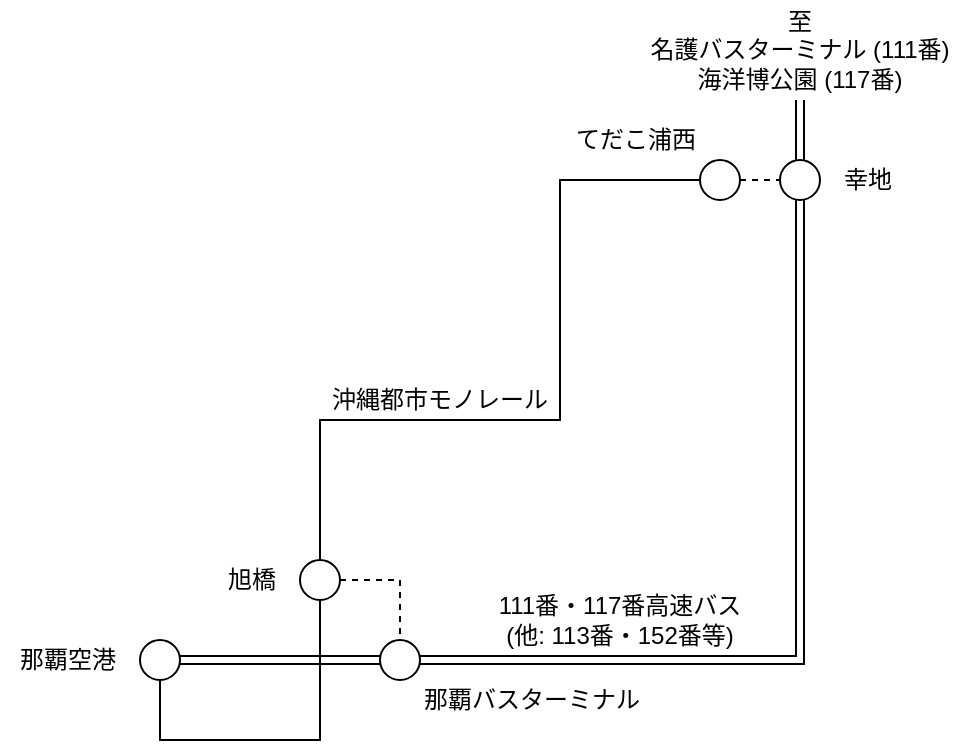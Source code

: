<mxfile version="19.0.3" type="device"><diagram id="z_-KcwRtA8aDTYN1IfJW" name="旭橋～てだこ浦西"><mxGraphModel dx="1102" dy="1025" grid="1" gridSize="10" guides="1" tooltips="1" connect="1" arrows="1" fold="1" page="1" pageScale="1" pageWidth="1169" pageHeight="827" math="0" shadow="0"><root><mxCell id="0"/><mxCell id="1" parent="0"/><mxCell id="86rs3SyDCl7P05sjakV1-3" value="" style="endArrow=none;html=1;rounded=0;entryX=0;entryY=0.5;entryDx=0;entryDy=0;exitX=0.5;exitY=1;exitDx=0;exitDy=0;" edge="1" parent="1" source="86rs3SyDCl7P05sjakV1-10" target="86rs3SyDCl7P05sjakV1-7"><mxGeometry width="50" height="50" relative="1" as="geometry"><mxPoint x="240" y="560" as="sourcePoint"/><mxPoint x="520" y="320" as="targetPoint"/><Array as="points"><mxPoint x="240" y="600"/><mxPoint x="320" y="600"/><mxPoint x="320" y="440"/><mxPoint x="440" y="440"/><mxPoint x="440" y="320"/></Array></mxGeometry></mxCell><mxCell id="86rs3SyDCl7P05sjakV1-12" style="edgeStyle=orthogonalEdgeStyle;rounded=0;orthogonalLoop=1;jettySize=auto;html=1;exitX=1;exitY=0.5;exitDx=0;exitDy=0;entryX=0.5;entryY=0;entryDx=0;entryDy=0;dashed=1;endArrow=none;endFill=0;" edge="1" parent="1" source="86rs3SyDCl7P05sjakV1-2" target="86rs3SyDCl7P05sjakV1-1"><mxGeometry relative="1" as="geometry"/></mxCell><mxCell id="86rs3SyDCl7P05sjakV1-2" value="" style="ellipse;whiteSpace=wrap;html=1;aspect=fixed;" vertex="1" parent="1"><mxGeometry x="310" y="510" width="20" height="20" as="geometry"/></mxCell><mxCell id="86rs3SyDCl7P05sjakV1-4" value="" style="endArrow=none;html=1;rounded=0;exitX=1;exitY=0.5;exitDx=0;exitDy=0;shape=link;" edge="1" parent="1" source="86rs3SyDCl7P05sjakV1-10"><mxGeometry width="50" height="50" relative="1" as="geometry"><mxPoint x="360" y="560" as="sourcePoint"/><mxPoint x="560" y="280" as="targetPoint"/><Array as="points"><mxPoint x="360" y="560"/><mxPoint x="560" y="560"/></Array></mxGeometry></mxCell><mxCell id="86rs3SyDCl7P05sjakV1-9" style="edgeStyle=orthogonalEdgeStyle;rounded=0;orthogonalLoop=1;jettySize=auto;html=1;exitX=1;exitY=0.5;exitDx=0;exitDy=0;entryX=0;entryY=0.5;entryDx=0;entryDy=0;dashed=1;endArrow=none;endFill=0;" edge="1" parent="1" source="86rs3SyDCl7P05sjakV1-7" target="86rs3SyDCl7P05sjakV1-8"><mxGeometry relative="1" as="geometry"/></mxCell><mxCell id="86rs3SyDCl7P05sjakV1-7" value="" style="ellipse;whiteSpace=wrap;html=1;aspect=fixed;" vertex="1" parent="1"><mxGeometry x="510" y="310" width="20" height="20" as="geometry"/></mxCell><mxCell id="86rs3SyDCl7P05sjakV1-8" value="" style="ellipse;whiteSpace=wrap;html=1;aspect=fixed;" vertex="1" parent="1"><mxGeometry x="550" y="310" width="20" height="20" as="geometry"/></mxCell><mxCell id="86rs3SyDCl7P05sjakV1-10" value="" style="ellipse;whiteSpace=wrap;html=1;aspect=fixed;" vertex="1" parent="1"><mxGeometry x="230" y="550" width="20" height="20" as="geometry"/></mxCell><mxCell id="86rs3SyDCl7P05sjakV1-1" value="" style="ellipse;whiteSpace=wrap;html=1;aspect=fixed;" vertex="1" parent="1"><mxGeometry x="350" y="550" width="20" height="20" as="geometry"/></mxCell><mxCell id="86rs3SyDCl7P05sjakV1-13" value="那覇バスターミナル" style="text;html=1;strokeColor=none;fillColor=none;align=left;verticalAlign=middle;whiteSpace=wrap;rounded=0;" vertex="1" parent="1"><mxGeometry x="370" y="570" width="120" height="20" as="geometry"/></mxCell><mxCell id="86rs3SyDCl7P05sjakV1-14" value="那覇空港" style="text;html=1;strokeColor=none;fillColor=none;align=right;verticalAlign=middle;whiteSpace=wrap;rounded=0;" vertex="1" parent="1"><mxGeometry x="160" y="550" width="60" height="20" as="geometry"/></mxCell><mxCell id="86rs3SyDCl7P05sjakV1-15" value="旭橋" style="text;html=1;strokeColor=none;fillColor=none;align=right;verticalAlign=middle;whiteSpace=wrap;rounded=0;" vertex="1" parent="1"><mxGeometry x="260" y="510" width="40" height="20" as="geometry"/></mxCell><mxCell id="86rs3SyDCl7P05sjakV1-16" value="てだこ浦西" style="text;html=1;strokeColor=none;fillColor=none;align=right;verticalAlign=middle;whiteSpace=wrap;rounded=0;" vertex="1" parent="1"><mxGeometry x="430" y="290" width="80" height="20" as="geometry"/></mxCell><mxCell id="86rs3SyDCl7P05sjakV1-17" value="幸地" style="text;html=1;strokeColor=none;fillColor=none;align=left;verticalAlign=middle;whiteSpace=wrap;rounded=0;" vertex="1" parent="1"><mxGeometry x="580" y="310" width="40" height="20" as="geometry"/></mxCell><mxCell id="86rs3SyDCl7P05sjakV1-18" value="至&lt;br&gt;名護バスターミナル (111番)&lt;br&gt;海洋博公園 (117番)" style="text;html=1;strokeColor=none;fillColor=none;align=center;verticalAlign=middle;whiteSpace=wrap;rounded=0;" vertex="1" parent="1"><mxGeometry x="480" y="230" width="160" height="50" as="geometry"/></mxCell><mxCell id="86rs3SyDCl7P05sjakV1-20" value="111番・117番高速バス&lt;br&gt;(他: 113番・152番等)" style="text;html=1;strokeColor=none;fillColor=none;align=center;verticalAlign=middle;whiteSpace=wrap;rounded=0;" vertex="1" parent="1"><mxGeometry x="400" y="520" width="140" height="40" as="geometry"/></mxCell><mxCell id="86rs3SyDCl7P05sjakV1-21" value="沖縄都市モノレール" style="text;html=1;strokeColor=none;fillColor=none;align=center;verticalAlign=middle;whiteSpace=wrap;rounded=0;" vertex="1" parent="1"><mxGeometry x="320" y="420" width="120" height="20" as="geometry"/></mxCell></root></mxGraphModel></diagram></mxfile>